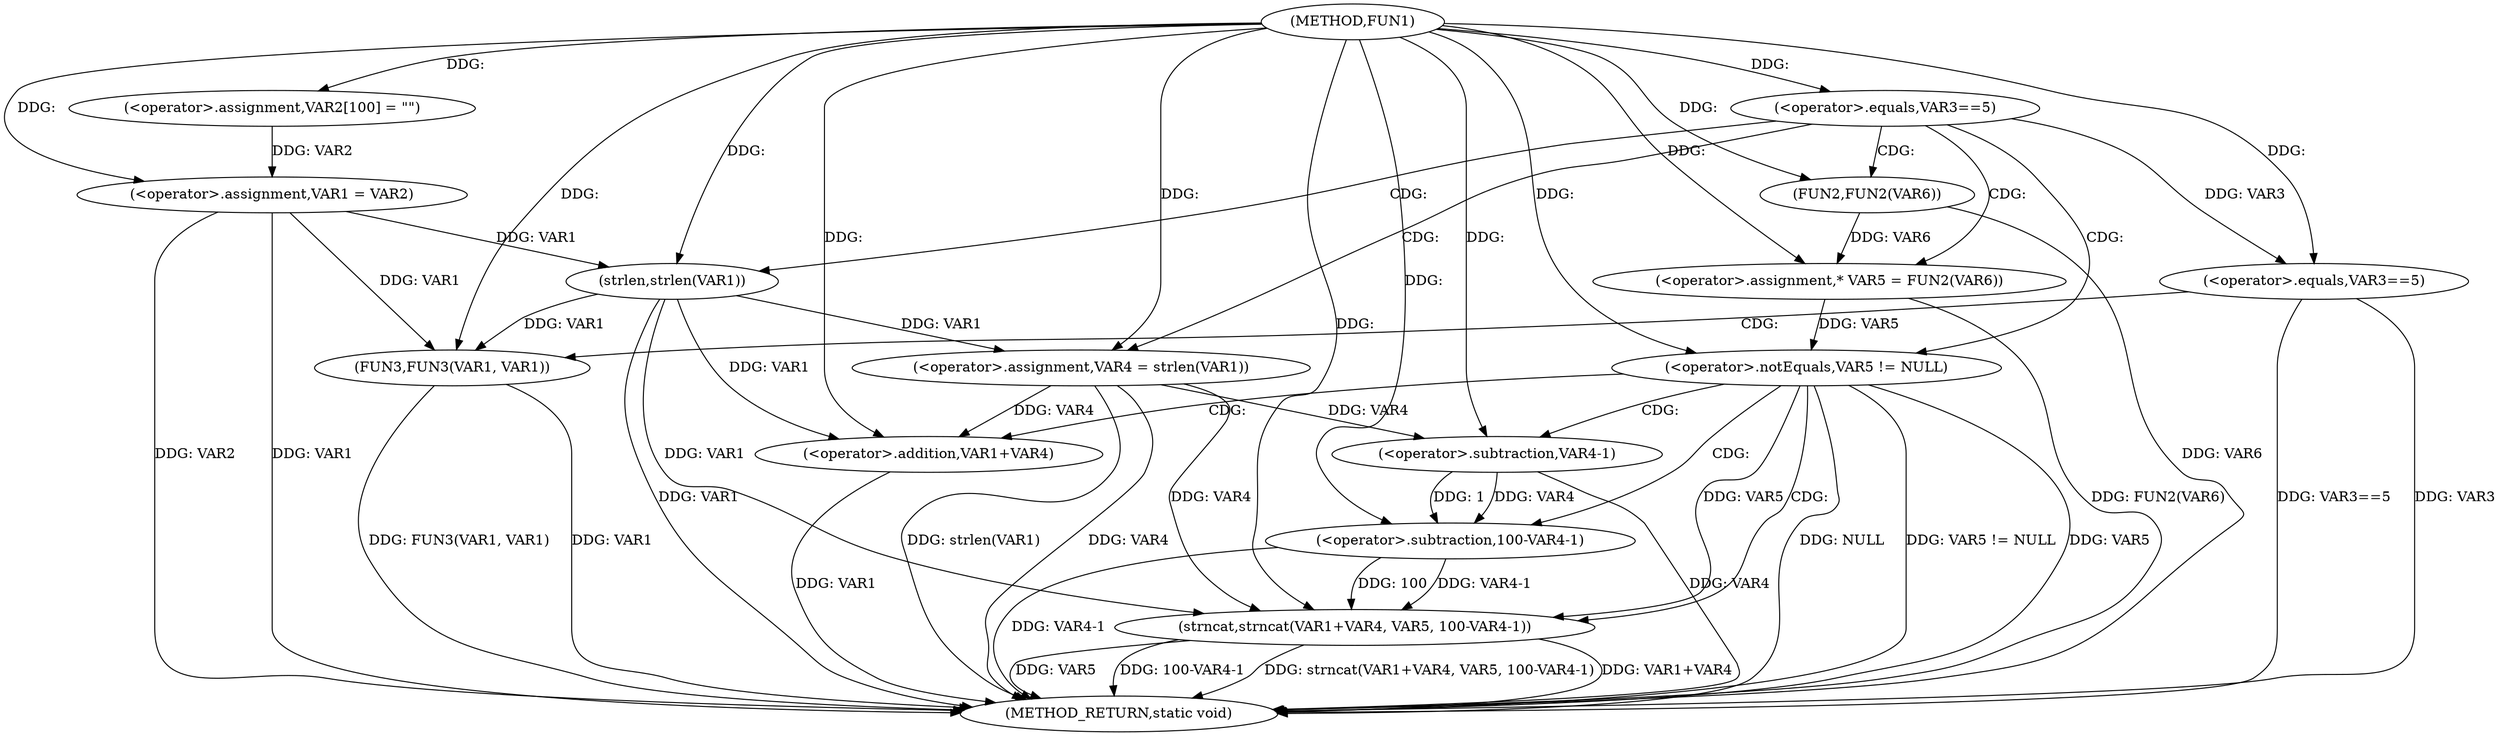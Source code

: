 digraph FUN1 {  
"1000100" [label = "(METHOD,FUN1)" ]
"1000149" [label = "(METHOD_RETURN,static void)" ]
"1000104" [label = "(<operator>.assignment,VAR2[100] = \"\")" ]
"1000107" [label = "(<operator>.assignment,VAR1 = VAR2)" ]
"1000111" [label = "(<operator>.equals,VAR3==5)" ]
"1000117" [label = "(<operator>.assignment,VAR4 = strlen(VAR1))" ]
"1000119" [label = "(strlen,strlen(VAR1))" ]
"1000122" [label = "(<operator>.assignment,* VAR5 = FUN2(VAR6))" ]
"1000124" [label = "(FUN2,FUN2(VAR6))" ]
"1000127" [label = "(<operator>.notEquals,VAR5 != NULL)" ]
"1000131" [label = "(strncat,strncat(VAR1+VAR4, VAR5, 100-VAR4-1))" ]
"1000132" [label = "(<operator>.addition,VAR1+VAR4)" ]
"1000136" [label = "(<operator>.subtraction,100-VAR4-1)" ]
"1000138" [label = "(<operator>.subtraction,VAR4-1)" ]
"1000142" [label = "(<operator>.equals,VAR3==5)" ]
"1000146" [label = "(FUN3,FUN3(VAR1, VAR1))" ]
  "1000142" -> "1000149"  [ label = "DDG: VAR3==5"] 
  "1000124" -> "1000149"  [ label = "DDG: VAR6"] 
  "1000107" -> "1000149"  [ label = "DDG: VAR1"] 
  "1000127" -> "1000149"  [ label = "DDG: NULL"] 
  "1000146" -> "1000149"  [ label = "DDG: VAR1"] 
  "1000127" -> "1000149"  [ label = "DDG: VAR5 != NULL"] 
  "1000117" -> "1000149"  [ label = "DDG: VAR4"] 
  "1000132" -> "1000149"  [ label = "DDG: VAR1"] 
  "1000117" -> "1000149"  [ label = "DDG: strlen(VAR1)"] 
  "1000146" -> "1000149"  [ label = "DDG: FUN3(VAR1, VAR1)"] 
  "1000107" -> "1000149"  [ label = "DDG: VAR2"] 
  "1000131" -> "1000149"  [ label = "DDG: VAR1+VAR4"] 
  "1000138" -> "1000149"  [ label = "DDG: VAR4"] 
  "1000131" -> "1000149"  [ label = "DDG: VAR5"] 
  "1000119" -> "1000149"  [ label = "DDG: VAR1"] 
  "1000142" -> "1000149"  [ label = "DDG: VAR3"] 
  "1000131" -> "1000149"  [ label = "DDG: 100-VAR4-1"] 
  "1000127" -> "1000149"  [ label = "DDG: VAR5"] 
  "1000136" -> "1000149"  [ label = "DDG: VAR4-1"] 
  "1000131" -> "1000149"  [ label = "DDG: strncat(VAR1+VAR4, VAR5, 100-VAR4-1)"] 
  "1000122" -> "1000149"  [ label = "DDG: FUN2(VAR6)"] 
  "1000100" -> "1000104"  [ label = "DDG: "] 
  "1000104" -> "1000107"  [ label = "DDG: VAR2"] 
  "1000100" -> "1000107"  [ label = "DDG: "] 
  "1000100" -> "1000111"  [ label = "DDG: "] 
  "1000119" -> "1000117"  [ label = "DDG: VAR1"] 
  "1000100" -> "1000117"  [ label = "DDG: "] 
  "1000107" -> "1000119"  [ label = "DDG: VAR1"] 
  "1000100" -> "1000119"  [ label = "DDG: "] 
  "1000124" -> "1000122"  [ label = "DDG: VAR6"] 
  "1000100" -> "1000122"  [ label = "DDG: "] 
  "1000100" -> "1000124"  [ label = "DDG: "] 
  "1000122" -> "1000127"  [ label = "DDG: VAR5"] 
  "1000100" -> "1000127"  [ label = "DDG: "] 
  "1000119" -> "1000131"  [ label = "DDG: VAR1"] 
  "1000100" -> "1000131"  [ label = "DDG: "] 
  "1000117" -> "1000131"  [ label = "DDG: VAR4"] 
  "1000119" -> "1000132"  [ label = "DDG: VAR1"] 
  "1000100" -> "1000132"  [ label = "DDG: "] 
  "1000117" -> "1000132"  [ label = "DDG: VAR4"] 
  "1000127" -> "1000131"  [ label = "DDG: VAR5"] 
  "1000136" -> "1000131"  [ label = "DDG: 100"] 
  "1000136" -> "1000131"  [ label = "DDG: VAR4-1"] 
  "1000100" -> "1000136"  [ label = "DDG: "] 
  "1000138" -> "1000136"  [ label = "DDG: VAR4"] 
  "1000138" -> "1000136"  [ label = "DDG: 1"] 
  "1000100" -> "1000138"  [ label = "DDG: "] 
  "1000117" -> "1000138"  [ label = "DDG: VAR4"] 
  "1000111" -> "1000142"  [ label = "DDG: VAR3"] 
  "1000100" -> "1000142"  [ label = "DDG: "] 
  "1000107" -> "1000146"  [ label = "DDG: VAR1"] 
  "1000119" -> "1000146"  [ label = "DDG: VAR1"] 
  "1000100" -> "1000146"  [ label = "DDG: "] 
  "1000111" -> "1000117"  [ label = "CDG: "] 
  "1000111" -> "1000127"  [ label = "CDG: "] 
  "1000111" -> "1000124"  [ label = "CDG: "] 
  "1000111" -> "1000119"  [ label = "CDG: "] 
  "1000111" -> "1000122"  [ label = "CDG: "] 
  "1000127" -> "1000131"  [ label = "CDG: "] 
  "1000127" -> "1000132"  [ label = "CDG: "] 
  "1000127" -> "1000136"  [ label = "CDG: "] 
  "1000127" -> "1000138"  [ label = "CDG: "] 
  "1000142" -> "1000146"  [ label = "CDG: "] 
}

